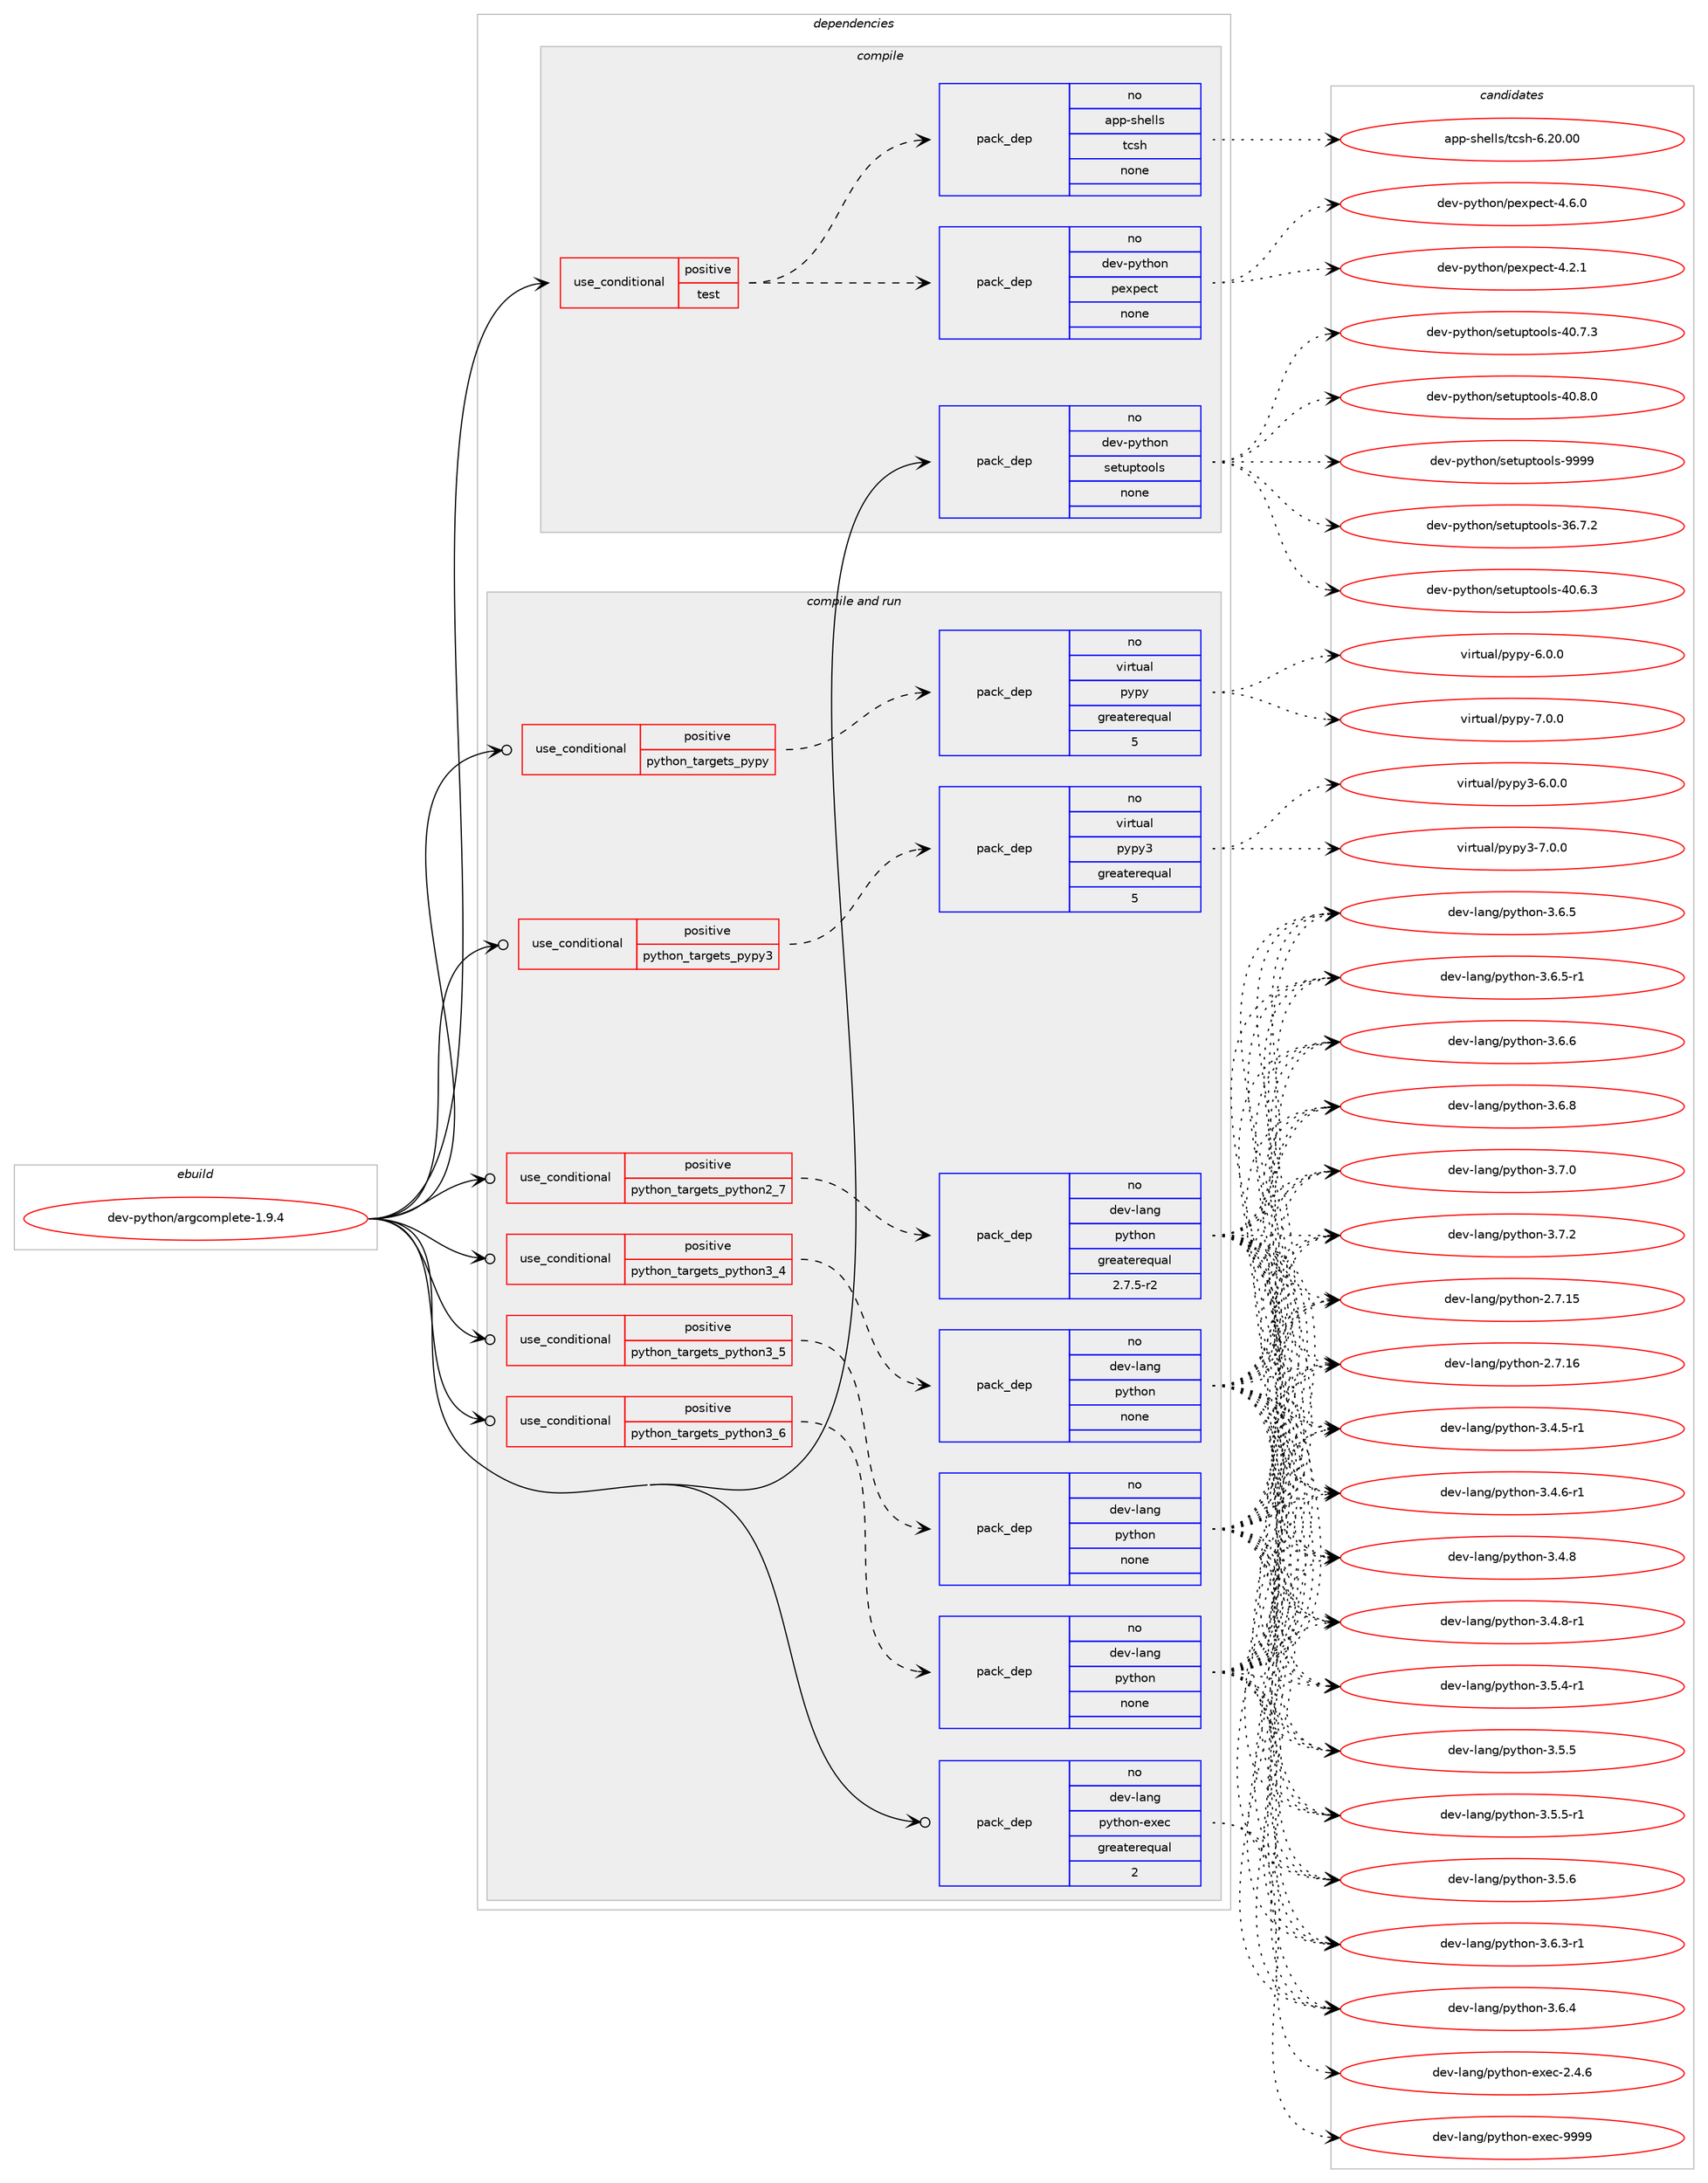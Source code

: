digraph prolog {

# *************
# Graph options
# *************

newrank=true;
concentrate=true;
compound=true;
graph [rankdir=LR,fontname=Helvetica,fontsize=10,ranksep=1.5];#, ranksep=2.5, nodesep=0.2];
edge  [arrowhead=vee];
node  [fontname=Helvetica,fontsize=10];

# **********
# The ebuild
# **********

subgraph cluster_leftcol {
color=gray;
rank=same;
label=<<i>ebuild</i>>;
id [label="dev-python/argcomplete-1.9.4", color=red, width=4, href="../dev-python/argcomplete-1.9.4.svg"];
}

# ****************
# The dependencies
# ****************

subgraph cluster_midcol {
color=gray;
label=<<i>dependencies</i>>;
subgraph cluster_compile {
fillcolor="#eeeeee";
style=filled;
label=<<i>compile</i>>;
subgraph cond370897 {
dependency1398633 [label=<<TABLE BORDER="0" CELLBORDER="1" CELLSPACING="0" CELLPADDING="4"><TR><TD ROWSPAN="3" CELLPADDING="10">use_conditional</TD></TR><TR><TD>positive</TD></TR><TR><TD>test</TD></TR></TABLE>>, shape=none, color=red];
subgraph pack1004511 {
dependency1398634 [label=<<TABLE BORDER="0" CELLBORDER="1" CELLSPACING="0" CELLPADDING="4" WIDTH="220"><TR><TD ROWSPAN="6" CELLPADDING="30">pack_dep</TD></TR><TR><TD WIDTH="110">no</TD></TR><TR><TD>dev-python</TD></TR><TR><TD>pexpect</TD></TR><TR><TD>none</TD></TR><TR><TD></TD></TR></TABLE>>, shape=none, color=blue];
}
dependency1398633:e -> dependency1398634:w [weight=20,style="dashed",arrowhead="vee"];
subgraph pack1004512 {
dependency1398635 [label=<<TABLE BORDER="0" CELLBORDER="1" CELLSPACING="0" CELLPADDING="4" WIDTH="220"><TR><TD ROWSPAN="6" CELLPADDING="30">pack_dep</TD></TR><TR><TD WIDTH="110">no</TD></TR><TR><TD>app-shells</TD></TR><TR><TD>tcsh</TD></TR><TR><TD>none</TD></TR><TR><TD></TD></TR></TABLE>>, shape=none, color=blue];
}
dependency1398633:e -> dependency1398635:w [weight=20,style="dashed",arrowhead="vee"];
}
id:e -> dependency1398633:w [weight=20,style="solid",arrowhead="vee"];
subgraph pack1004513 {
dependency1398636 [label=<<TABLE BORDER="0" CELLBORDER="1" CELLSPACING="0" CELLPADDING="4" WIDTH="220"><TR><TD ROWSPAN="6" CELLPADDING="30">pack_dep</TD></TR><TR><TD WIDTH="110">no</TD></TR><TR><TD>dev-python</TD></TR><TR><TD>setuptools</TD></TR><TR><TD>none</TD></TR><TR><TD></TD></TR></TABLE>>, shape=none, color=blue];
}
id:e -> dependency1398636:w [weight=20,style="solid",arrowhead="vee"];
}
subgraph cluster_compileandrun {
fillcolor="#eeeeee";
style=filled;
label=<<i>compile and run</i>>;
subgraph cond370898 {
dependency1398637 [label=<<TABLE BORDER="0" CELLBORDER="1" CELLSPACING="0" CELLPADDING="4"><TR><TD ROWSPAN="3" CELLPADDING="10">use_conditional</TD></TR><TR><TD>positive</TD></TR><TR><TD>python_targets_pypy</TD></TR></TABLE>>, shape=none, color=red];
subgraph pack1004514 {
dependency1398638 [label=<<TABLE BORDER="0" CELLBORDER="1" CELLSPACING="0" CELLPADDING="4" WIDTH="220"><TR><TD ROWSPAN="6" CELLPADDING="30">pack_dep</TD></TR><TR><TD WIDTH="110">no</TD></TR><TR><TD>virtual</TD></TR><TR><TD>pypy</TD></TR><TR><TD>greaterequal</TD></TR><TR><TD>5</TD></TR></TABLE>>, shape=none, color=blue];
}
dependency1398637:e -> dependency1398638:w [weight=20,style="dashed",arrowhead="vee"];
}
id:e -> dependency1398637:w [weight=20,style="solid",arrowhead="odotvee"];
subgraph cond370899 {
dependency1398639 [label=<<TABLE BORDER="0" CELLBORDER="1" CELLSPACING="0" CELLPADDING="4"><TR><TD ROWSPAN="3" CELLPADDING="10">use_conditional</TD></TR><TR><TD>positive</TD></TR><TR><TD>python_targets_pypy3</TD></TR></TABLE>>, shape=none, color=red];
subgraph pack1004515 {
dependency1398640 [label=<<TABLE BORDER="0" CELLBORDER="1" CELLSPACING="0" CELLPADDING="4" WIDTH="220"><TR><TD ROWSPAN="6" CELLPADDING="30">pack_dep</TD></TR><TR><TD WIDTH="110">no</TD></TR><TR><TD>virtual</TD></TR><TR><TD>pypy3</TD></TR><TR><TD>greaterequal</TD></TR><TR><TD>5</TD></TR></TABLE>>, shape=none, color=blue];
}
dependency1398639:e -> dependency1398640:w [weight=20,style="dashed",arrowhead="vee"];
}
id:e -> dependency1398639:w [weight=20,style="solid",arrowhead="odotvee"];
subgraph cond370900 {
dependency1398641 [label=<<TABLE BORDER="0" CELLBORDER="1" CELLSPACING="0" CELLPADDING="4"><TR><TD ROWSPAN="3" CELLPADDING="10">use_conditional</TD></TR><TR><TD>positive</TD></TR><TR><TD>python_targets_python2_7</TD></TR></TABLE>>, shape=none, color=red];
subgraph pack1004516 {
dependency1398642 [label=<<TABLE BORDER="0" CELLBORDER="1" CELLSPACING="0" CELLPADDING="4" WIDTH="220"><TR><TD ROWSPAN="6" CELLPADDING="30">pack_dep</TD></TR><TR><TD WIDTH="110">no</TD></TR><TR><TD>dev-lang</TD></TR><TR><TD>python</TD></TR><TR><TD>greaterequal</TD></TR><TR><TD>2.7.5-r2</TD></TR></TABLE>>, shape=none, color=blue];
}
dependency1398641:e -> dependency1398642:w [weight=20,style="dashed",arrowhead="vee"];
}
id:e -> dependency1398641:w [weight=20,style="solid",arrowhead="odotvee"];
subgraph cond370901 {
dependency1398643 [label=<<TABLE BORDER="0" CELLBORDER="1" CELLSPACING="0" CELLPADDING="4"><TR><TD ROWSPAN="3" CELLPADDING="10">use_conditional</TD></TR><TR><TD>positive</TD></TR><TR><TD>python_targets_python3_4</TD></TR></TABLE>>, shape=none, color=red];
subgraph pack1004517 {
dependency1398644 [label=<<TABLE BORDER="0" CELLBORDER="1" CELLSPACING="0" CELLPADDING="4" WIDTH="220"><TR><TD ROWSPAN="6" CELLPADDING="30">pack_dep</TD></TR><TR><TD WIDTH="110">no</TD></TR><TR><TD>dev-lang</TD></TR><TR><TD>python</TD></TR><TR><TD>none</TD></TR><TR><TD></TD></TR></TABLE>>, shape=none, color=blue];
}
dependency1398643:e -> dependency1398644:w [weight=20,style="dashed",arrowhead="vee"];
}
id:e -> dependency1398643:w [weight=20,style="solid",arrowhead="odotvee"];
subgraph cond370902 {
dependency1398645 [label=<<TABLE BORDER="0" CELLBORDER="1" CELLSPACING="0" CELLPADDING="4"><TR><TD ROWSPAN="3" CELLPADDING="10">use_conditional</TD></TR><TR><TD>positive</TD></TR><TR><TD>python_targets_python3_5</TD></TR></TABLE>>, shape=none, color=red];
subgraph pack1004518 {
dependency1398646 [label=<<TABLE BORDER="0" CELLBORDER="1" CELLSPACING="0" CELLPADDING="4" WIDTH="220"><TR><TD ROWSPAN="6" CELLPADDING="30">pack_dep</TD></TR><TR><TD WIDTH="110">no</TD></TR><TR><TD>dev-lang</TD></TR><TR><TD>python</TD></TR><TR><TD>none</TD></TR><TR><TD></TD></TR></TABLE>>, shape=none, color=blue];
}
dependency1398645:e -> dependency1398646:w [weight=20,style="dashed",arrowhead="vee"];
}
id:e -> dependency1398645:w [weight=20,style="solid",arrowhead="odotvee"];
subgraph cond370903 {
dependency1398647 [label=<<TABLE BORDER="0" CELLBORDER="1" CELLSPACING="0" CELLPADDING="4"><TR><TD ROWSPAN="3" CELLPADDING="10">use_conditional</TD></TR><TR><TD>positive</TD></TR><TR><TD>python_targets_python3_6</TD></TR></TABLE>>, shape=none, color=red];
subgraph pack1004519 {
dependency1398648 [label=<<TABLE BORDER="0" CELLBORDER="1" CELLSPACING="0" CELLPADDING="4" WIDTH="220"><TR><TD ROWSPAN="6" CELLPADDING="30">pack_dep</TD></TR><TR><TD WIDTH="110">no</TD></TR><TR><TD>dev-lang</TD></TR><TR><TD>python</TD></TR><TR><TD>none</TD></TR><TR><TD></TD></TR></TABLE>>, shape=none, color=blue];
}
dependency1398647:e -> dependency1398648:w [weight=20,style="dashed",arrowhead="vee"];
}
id:e -> dependency1398647:w [weight=20,style="solid",arrowhead="odotvee"];
subgraph pack1004520 {
dependency1398649 [label=<<TABLE BORDER="0" CELLBORDER="1" CELLSPACING="0" CELLPADDING="4" WIDTH="220"><TR><TD ROWSPAN="6" CELLPADDING="30">pack_dep</TD></TR><TR><TD WIDTH="110">no</TD></TR><TR><TD>dev-lang</TD></TR><TR><TD>python-exec</TD></TR><TR><TD>greaterequal</TD></TR><TR><TD>2</TD></TR></TABLE>>, shape=none, color=blue];
}
id:e -> dependency1398649:w [weight=20,style="solid",arrowhead="odotvee"];
}
subgraph cluster_run {
fillcolor="#eeeeee";
style=filled;
label=<<i>run</i>>;
}
}

# **************
# The candidates
# **************

subgraph cluster_choices {
rank=same;
color=gray;
label=<<i>candidates</i>>;

subgraph choice1004511 {
color=black;
nodesep=1;
choice100101118451121211161041111104711210112011210199116455246504649 [label="dev-python/pexpect-4.2.1", color=red, width=4,href="../dev-python/pexpect-4.2.1.svg"];
choice100101118451121211161041111104711210112011210199116455246544648 [label="dev-python/pexpect-4.6.0", color=red, width=4,href="../dev-python/pexpect-4.6.0.svg"];
dependency1398634:e -> choice100101118451121211161041111104711210112011210199116455246504649:w [style=dotted,weight="100"];
dependency1398634:e -> choice100101118451121211161041111104711210112011210199116455246544648:w [style=dotted,weight="100"];
}
subgraph choice1004512 {
color=black;
nodesep=1;
choice971121124511510410110810811547116991151044554465048464848 [label="app-shells/tcsh-6.20.00", color=red, width=4,href="../app-shells/tcsh-6.20.00.svg"];
dependency1398635:e -> choice971121124511510410110810811547116991151044554465048464848:w [style=dotted,weight="100"];
}
subgraph choice1004513 {
color=black;
nodesep=1;
choice100101118451121211161041111104711510111611711211611111110811545515446554650 [label="dev-python/setuptools-36.7.2", color=red, width=4,href="../dev-python/setuptools-36.7.2.svg"];
choice100101118451121211161041111104711510111611711211611111110811545524846544651 [label="dev-python/setuptools-40.6.3", color=red, width=4,href="../dev-python/setuptools-40.6.3.svg"];
choice100101118451121211161041111104711510111611711211611111110811545524846554651 [label="dev-python/setuptools-40.7.3", color=red, width=4,href="../dev-python/setuptools-40.7.3.svg"];
choice100101118451121211161041111104711510111611711211611111110811545524846564648 [label="dev-python/setuptools-40.8.0", color=red, width=4,href="../dev-python/setuptools-40.8.0.svg"];
choice10010111845112121116104111110471151011161171121161111111081154557575757 [label="dev-python/setuptools-9999", color=red, width=4,href="../dev-python/setuptools-9999.svg"];
dependency1398636:e -> choice100101118451121211161041111104711510111611711211611111110811545515446554650:w [style=dotted,weight="100"];
dependency1398636:e -> choice100101118451121211161041111104711510111611711211611111110811545524846544651:w [style=dotted,weight="100"];
dependency1398636:e -> choice100101118451121211161041111104711510111611711211611111110811545524846554651:w [style=dotted,weight="100"];
dependency1398636:e -> choice100101118451121211161041111104711510111611711211611111110811545524846564648:w [style=dotted,weight="100"];
dependency1398636:e -> choice10010111845112121116104111110471151011161171121161111111081154557575757:w [style=dotted,weight="100"];
}
subgraph choice1004514 {
color=black;
nodesep=1;
choice1181051141161179710847112121112121455446484648 [label="virtual/pypy-6.0.0", color=red, width=4,href="../virtual/pypy-6.0.0.svg"];
choice1181051141161179710847112121112121455546484648 [label="virtual/pypy-7.0.0", color=red, width=4,href="../virtual/pypy-7.0.0.svg"];
dependency1398638:e -> choice1181051141161179710847112121112121455446484648:w [style=dotted,weight="100"];
dependency1398638:e -> choice1181051141161179710847112121112121455546484648:w [style=dotted,weight="100"];
}
subgraph choice1004515 {
color=black;
nodesep=1;
choice118105114116117971084711212111212151455446484648 [label="virtual/pypy3-6.0.0", color=red, width=4,href="../virtual/pypy3-6.0.0.svg"];
choice118105114116117971084711212111212151455546484648 [label="virtual/pypy3-7.0.0", color=red, width=4,href="../virtual/pypy3-7.0.0.svg"];
dependency1398640:e -> choice118105114116117971084711212111212151455446484648:w [style=dotted,weight="100"];
dependency1398640:e -> choice118105114116117971084711212111212151455546484648:w [style=dotted,weight="100"];
}
subgraph choice1004516 {
color=black;
nodesep=1;
choice10010111845108971101034711212111610411111045504655464953 [label="dev-lang/python-2.7.15", color=red, width=4,href="../dev-lang/python-2.7.15.svg"];
choice10010111845108971101034711212111610411111045504655464954 [label="dev-lang/python-2.7.16", color=red, width=4,href="../dev-lang/python-2.7.16.svg"];
choice1001011184510897110103471121211161041111104551465246534511449 [label="dev-lang/python-3.4.5-r1", color=red, width=4,href="../dev-lang/python-3.4.5-r1.svg"];
choice1001011184510897110103471121211161041111104551465246544511449 [label="dev-lang/python-3.4.6-r1", color=red, width=4,href="../dev-lang/python-3.4.6-r1.svg"];
choice100101118451089711010347112121116104111110455146524656 [label="dev-lang/python-3.4.8", color=red, width=4,href="../dev-lang/python-3.4.8.svg"];
choice1001011184510897110103471121211161041111104551465246564511449 [label="dev-lang/python-3.4.8-r1", color=red, width=4,href="../dev-lang/python-3.4.8-r1.svg"];
choice1001011184510897110103471121211161041111104551465346524511449 [label="dev-lang/python-3.5.4-r1", color=red, width=4,href="../dev-lang/python-3.5.4-r1.svg"];
choice100101118451089711010347112121116104111110455146534653 [label="dev-lang/python-3.5.5", color=red, width=4,href="../dev-lang/python-3.5.5.svg"];
choice1001011184510897110103471121211161041111104551465346534511449 [label="dev-lang/python-3.5.5-r1", color=red, width=4,href="../dev-lang/python-3.5.5-r1.svg"];
choice100101118451089711010347112121116104111110455146534654 [label="dev-lang/python-3.5.6", color=red, width=4,href="../dev-lang/python-3.5.6.svg"];
choice1001011184510897110103471121211161041111104551465446514511449 [label="dev-lang/python-3.6.3-r1", color=red, width=4,href="../dev-lang/python-3.6.3-r1.svg"];
choice100101118451089711010347112121116104111110455146544652 [label="dev-lang/python-3.6.4", color=red, width=4,href="../dev-lang/python-3.6.4.svg"];
choice100101118451089711010347112121116104111110455146544653 [label="dev-lang/python-3.6.5", color=red, width=4,href="../dev-lang/python-3.6.5.svg"];
choice1001011184510897110103471121211161041111104551465446534511449 [label="dev-lang/python-3.6.5-r1", color=red, width=4,href="../dev-lang/python-3.6.5-r1.svg"];
choice100101118451089711010347112121116104111110455146544654 [label="dev-lang/python-3.6.6", color=red, width=4,href="../dev-lang/python-3.6.6.svg"];
choice100101118451089711010347112121116104111110455146544656 [label="dev-lang/python-3.6.8", color=red, width=4,href="../dev-lang/python-3.6.8.svg"];
choice100101118451089711010347112121116104111110455146554648 [label="dev-lang/python-3.7.0", color=red, width=4,href="../dev-lang/python-3.7.0.svg"];
choice100101118451089711010347112121116104111110455146554650 [label="dev-lang/python-3.7.2", color=red, width=4,href="../dev-lang/python-3.7.2.svg"];
dependency1398642:e -> choice10010111845108971101034711212111610411111045504655464953:w [style=dotted,weight="100"];
dependency1398642:e -> choice10010111845108971101034711212111610411111045504655464954:w [style=dotted,weight="100"];
dependency1398642:e -> choice1001011184510897110103471121211161041111104551465246534511449:w [style=dotted,weight="100"];
dependency1398642:e -> choice1001011184510897110103471121211161041111104551465246544511449:w [style=dotted,weight="100"];
dependency1398642:e -> choice100101118451089711010347112121116104111110455146524656:w [style=dotted,weight="100"];
dependency1398642:e -> choice1001011184510897110103471121211161041111104551465246564511449:w [style=dotted,weight="100"];
dependency1398642:e -> choice1001011184510897110103471121211161041111104551465346524511449:w [style=dotted,weight="100"];
dependency1398642:e -> choice100101118451089711010347112121116104111110455146534653:w [style=dotted,weight="100"];
dependency1398642:e -> choice1001011184510897110103471121211161041111104551465346534511449:w [style=dotted,weight="100"];
dependency1398642:e -> choice100101118451089711010347112121116104111110455146534654:w [style=dotted,weight="100"];
dependency1398642:e -> choice1001011184510897110103471121211161041111104551465446514511449:w [style=dotted,weight="100"];
dependency1398642:e -> choice100101118451089711010347112121116104111110455146544652:w [style=dotted,weight="100"];
dependency1398642:e -> choice100101118451089711010347112121116104111110455146544653:w [style=dotted,weight="100"];
dependency1398642:e -> choice1001011184510897110103471121211161041111104551465446534511449:w [style=dotted,weight="100"];
dependency1398642:e -> choice100101118451089711010347112121116104111110455146544654:w [style=dotted,weight="100"];
dependency1398642:e -> choice100101118451089711010347112121116104111110455146544656:w [style=dotted,weight="100"];
dependency1398642:e -> choice100101118451089711010347112121116104111110455146554648:w [style=dotted,weight="100"];
dependency1398642:e -> choice100101118451089711010347112121116104111110455146554650:w [style=dotted,weight="100"];
}
subgraph choice1004517 {
color=black;
nodesep=1;
choice10010111845108971101034711212111610411111045504655464953 [label="dev-lang/python-2.7.15", color=red, width=4,href="../dev-lang/python-2.7.15.svg"];
choice10010111845108971101034711212111610411111045504655464954 [label="dev-lang/python-2.7.16", color=red, width=4,href="../dev-lang/python-2.7.16.svg"];
choice1001011184510897110103471121211161041111104551465246534511449 [label="dev-lang/python-3.4.5-r1", color=red, width=4,href="../dev-lang/python-3.4.5-r1.svg"];
choice1001011184510897110103471121211161041111104551465246544511449 [label="dev-lang/python-3.4.6-r1", color=red, width=4,href="../dev-lang/python-3.4.6-r1.svg"];
choice100101118451089711010347112121116104111110455146524656 [label="dev-lang/python-3.4.8", color=red, width=4,href="../dev-lang/python-3.4.8.svg"];
choice1001011184510897110103471121211161041111104551465246564511449 [label="dev-lang/python-3.4.8-r1", color=red, width=4,href="../dev-lang/python-3.4.8-r1.svg"];
choice1001011184510897110103471121211161041111104551465346524511449 [label="dev-lang/python-3.5.4-r1", color=red, width=4,href="../dev-lang/python-3.5.4-r1.svg"];
choice100101118451089711010347112121116104111110455146534653 [label="dev-lang/python-3.5.5", color=red, width=4,href="../dev-lang/python-3.5.5.svg"];
choice1001011184510897110103471121211161041111104551465346534511449 [label="dev-lang/python-3.5.5-r1", color=red, width=4,href="../dev-lang/python-3.5.5-r1.svg"];
choice100101118451089711010347112121116104111110455146534654 [label="dev-lang/python-3.5.6", color=red, width=4,href="../dev-lang/python-3.5.6.svg"];
choice1001011184510897110103471121211161041111104551465446514511449 [label="dev-lang/python-3.6.3-r1", color=red, width=4,href="../dev-lang/python-3.6.3-r1.svg"];
choice100101118451089711010347112121116104111110455146544652 [label="dev-lang/python-3.6.4", color=red, width=4,href="../dev-lang/python-3.6.4.svg"];
choice100101118451089711010347112121116104111110455146544653 [label="dev-lang/python-3.6.5", color=red, width=4,href="../dev-lang/python-3.6.5.svg"];
choice1001011184510897110103471121211161041111104551465446534511449 [label="dev-lang/python-3.6.5-r1", color=red, width=4,href="../dev-lang/python-3.6.5-r1.svg"];
choice100101118451089711010347112121116104111110455146544654 [label="dev-lang/python-3.6.6", color=red, width=4,href="../dev-lang/python-3.6.6.svg"];
choice100101118451089711010347112121116104111110455146544656 [label="dev-lang/python-3.6.8", color=red, width=4,href="../dev-lang/python-3.6.8.svg"];
choice100101118451089711010347112121116104111110455146554648 [label="dev-lang/python-3.7.0", color=red, width=4,href="../dev-lang/python-3.7.0.svg"];
choice100101118451089711010347112121116104111110455146554650 [label="dev-lang/python-3.7.2", color=red, width=4,href="../dev-lang/python-3.7.2.svg"];
dependency1398644:e -> choice10010111845108971101034711212111610411111045504655464953:w [style=dotted,weight="100"];
dependency1398644:e -> choice10010111845108971101034711212111610411111045504655464954:w [style=dotted,weight="100"];
dependency1398644:e -> choice1001011184510897110103471121211161041111104551465246534511449:w [style=dotted,weight="100"];
dependency1398644:e -> choice1001011184510897110103471121211161041111104551465246544511449:w [style=dotted,weight="100"];
dependency1398644:e -> choice100101118451089711010347112121116104111110455146524656:w [style=dotted,weight="100"];
dependency1398644:e -> choice1001011184510897110103471121211161041111104551465246564511449:w [style=dotted,weight="100"];
dependency1398644:e -> choice1001011184510897110103471121211161041111104551465346524511449:w [style=dotted,weight="100"];
dependency1398644:e -> choice100101118451089711010347112121116104111110455146534653:w [style=dotted,weight="100"];
dependency1398644:e -> choice1001011184510897110103471121211161041111104551465346534511449:w [style=dotted,weight="100"];
dependency1398644:e -> choice100101118451089711010347112121116104111110455146534654:w [style=dotted,weight="100"];
dependency1398644:e -> choice1001011184510897110103471121211161041111104551465446514511449:w [style=dotted,weight="100"];
dependency1398644:e -> choice100101118451089711010347112121116104111110455146544652:w [style=dotted,weight="100"];
dependency1398644:e -> choice100101118451089711010347112121116104111110455146544653:w [style=dotted,weight="100"];
dependency1398644:e -> choice1001011184510897110103471121211161041111104551465446534511449:w [style=dotted,weight="100"];
dependency1398644:e -> choice100101118451089711010347112121116104111110455146544654:w [style=dotted,weight="100"];
dependency1398644:e -> choice100101118451089711010347112121116104111110455146544656:w [style=dotted,weight="100"];
dependency1398644:e -> choice100101118451089711010347112121116104111110455146554648:w [style=dotted,weight="100"];
dependency1398644:e -> choice100101118451089711010347112121116104111110455146554650:w [style=dotted,weight="100"];
}
subgraph choice1004518 {
color=black;
nodesep=1;
choice10010111845108971101034711212111610411111045504655464953 [label="dev-lang/python-2.7.15", color=red, width=4,href="../dev-lang/python-2.7.15.svg"];
choice10010111845108971101034711212111610411111045504655464954 [label="dev-lang/python-2.7.16", color=red, width=4,href="../dev-lang/python-2.7.16.svg"];
choice1001011184510897110103471121211161041111104551465246534511449 [label="dev-lang/python-3.4.5-r1", color=red, width=4,href="../dev-lang/python-3.4.5-r1.svg"];
choice1001011184510897110103471121211161041111104551465246544511449 [label="dev-lang/python-3.4.6-r1", color=red, width=4,href="../dev-lang/python-3.4.6-r1.svg"];
choice100101118451089711010347112121116104111110455146524656 [label="dev-lang/python-3.4.8", color=red, width=4,href="../dev-lang/python-3.4.8.svg"];
choice1001011184510897110103471121211161041111104551465246564511449 [label="dev-lang/python-3.4.8-r1", color=red, width=4,href="../dev-lang/python-3.4.8-r1.svg"];
choice1001011184510897110103471121211161041111104551465346524511449 [label="dev-lang/python-3.5.4-r1", color=red, width=4,href="../dev-lang/python-3.5.4-r1.svg"];
choice100101118451089711010347112121116104111110455146534653 [label="dev-lang/python-3.5.5", color=red, width=4,href="../dev-lang/python-3.5.5.svg"];
choice1001011184510897110103471121211161041111104551465346534511449 [label="dev-lang/python-3.5.5-r1", color=red, width=4,href="../dev-lang/python-3.5.5-r1.svg"];
choice100101118451089711010347112121116104111110455146534654 [label="dev-lang/python-3.5.6", color=red, width=4,href="../dev-lang/python-3.5.6.svg"];
choice1001011184510897110103471121211161041111104551465446514511449 [label="dev-lang/python-3.6.3-r1", color=red, width=4,href="../dev-lang/python-3.6.3-r1.svg"];
choice100101118451089711010347112121116104111110455146544652 [label="dev-lang/python-3.6.4", color=red, width=4,href="../dev-lang/python-3.6.4.svg"];
choice100101118451089711010347112121116104111110455146544653 [label="dev-lang/python-3.6.5", color=red, width=4,href="../dev-lang/python-3.6.5.svg"];
choice1001011184510897110103471121211161041111104551465446534511449 [label="dev-lang/python-3.6.5-r1", color=red, width=4,href="../dev-lang/python-3.6.5-r1.svg"];
choice100101118451089711010347112121116104111110455146544654 [label="dev-lang/python-3.6.6", color=red, width=4,href="../dev-lang/python-3.6.6.svg"];
choice100101118451089711010347112121116104111110455146544656 [label="dev-lang/python-3.6.8", color=red, width=4,href="../dev-lang/python-3.6.8.svg"];
choice100101118451089711010347112121116104111110455146554648 [label="dev-lang/python-3.7.0", color=red, width=4,href="../dev-lang/python-3.7.0.svg"];
choice100101118451089711010347112121116104111110455146554650 [label="dev-lang/python-3.7.2", color=red, width=4,href="../dev-lang/python-3.7.2.svg"];
dependency1398646:e -> choice10010111845108971101034711212111610411111045504655464953:w [style=dotted,weight="100"];
dependency1398646:e -> choice10010111845108971101034711212111610411111045504655464954:w [style=dotted,weight="100"];
dependency1398646:e -> choice1001011184510897110103471121211161041111104551465246534511449:w [style=dotted,weight="100"];
dependency1398646:e -> choice1001011184510897110103471121211161041111104551465246544511449:w [style=dotted,weight="100"];
dependency1398646:e -> choice100101118451089711010347112121116104111110455146524656:w [style=dotted,weight="100"];
dependency1398646:e -> choice1001011184510897110103471121211161041111104551465246564511449:w [style=dotted,weight="100"];
dependency1398646:e -> choice1001011184510897110103471121211161041111104551465346524511449:w [style=dotted,weight="100"];
dependency1398646:e -> choice100101118451089711010347112121116104111110455146534653:w [style=dotted,weight="100"];
dependency1398646:e -> choice1001011184510897110103471121211161041111104551465346534511449:w [style=dotted,weight="100"];
dependency1398646:e -> choice100101118451089711010347112121116104111110455146534654:w [style=dotted,weight="100"];
dependency1398646:e -> choice1001011184510897110103471121211161041111104551465446514511449:w [style=dotted,weight="100"];
dependency1398646:e -> choice100101118451089711010347112121116104111110455146544652:w [style=dotted,weight="100"];
dependency1398646:e -> choice100101118451089711010347112121116104111110455146544653:w [style=dotted,weight="100"];
dependency1398646:e -> choice1001011184510897110103471121211161041111104551465446534511449:w [style=dotted,weight="100"];
dependency1398646:e -> choice100101118451089711010347112121116104111110455146544654:w [style=dotted,weight="100"];
dependency1398646:e -> choice100101118451089711010347112121116104111110455146544656:w [style=dotted,weight="100"];
dependency1398646:e -> choice100101118451089711010347112121116104111110455146554648:w [style=dotted,weight="100"];
dependency1398646:e -> choice100101118451089711010347112121116104111110455146554650:w [style=dotted,weight="100"];
}
subgraph choice1004519 {
color=black;
nodesep=1;
choice10010111845108971101034711212111610411111045504655464953 [label="dev-lang/python-2.7.15", color=red, width=4,href="../dev-lang/python-2.7.15.svg"];
choice10010111845108971101034711212111610411111045504655464954 [label="dev-lang/python-2.7.16", color=red, width=4,href="../dev-lang/python-2.7.16.svg"];
choice1001011184510897110103471121211161041111104551465246534511449 [label="dev-lang/python-3.4.5-r1", color=red, width=4,href="../dev-lang/python-3.4.5-r1.svg"];
choice1001011184510897110103471121211161041111104551465246544511449 [label="dev-lang/python-3.4.6-r1", color=red, width=4,href="../dev-lang/python-3.4.6-r1.svg"];
choice100101118451089711010347112121116104111110455146524656 [label="dev-lang/python-3.4.8", color=red, width=4,href="../dev-lang/python-3.4.8.svg"];
choice1001011184510897110103471121211161041111104551465246564511449 [label="dev-lang/python-3.4.8-r1", color=red, width=4,href="../dev-lang/python-3.4.8-r1.svg"];
choice1001011184510897110103471121211161041111104551465346524511449 [label="dev-lang/python-3.5.4-r1", color=red, width=4,href="../dev-lang/python-3.5.4-r1.svg"];
choice100101118451089711010347112121116104111110455146534653 [label="dev-lang/python-3.5.5", color=red, width=4,href="../dev-lang/python-3.5.5.svg"];
choice1001011184510897110103471121211161041111104551465346534511449 [label="dev-lang/python-3.5.5-r1", color=red, width=4,href="../dev-lang/python-3.5.5-r1.svg"];
choice100101118451089711010347112121116104111110455146534654 [label="dev-lang/python-3.5.6", color=red, width=4,href="../dev-lang/python-3.5.6.svg"];
choice1001011184510897110103471121211161041111104551465446514511449 [label="dev-lang/python-3.6.3-r1", color=red, width=4,href="../dev-lang/python-3.6.3-r1.svg"];
choice100101118451089711010347112121116104111110455146544652 [label="dev-lang/python-3.6.4", color=red, width=4,href="../dev-lang/python-3.6.4.svg"];
choice100101118451089711010347112121116104111110455146544653 [label="dev-lang/python-3.6.5", color=red, width=4,href="../dev-lang/python-3.6.5.svg"];
choice1001011184510897110103471121211161041111104551465446534511449 [label="dev-lang/python-3.6.5-r1", color=red, width=4,href="../dev-lang/python-3.6.5-r1.svg"];
choice100101118451089711010347112121116104111110455146544654 [label="dev-lang/python-3.6.6", color=red, width=4,href="../dev-lang/python-3.6.6.svg"];
choice100101118451089711010347112121116104111110455146544656 [label="dev-lang/python-3.6.8", color=red, width=4,href="../dev-lang/python-3.6.8.svg"];
choice100101118451089711010347112121116104111110455146554648 [label="dev-lang/python-3.7.0", color=red, width=4,href="../dev-lang/python-3.7.0.svg"];
choice100101118451089711010347112121116104111110455146554650 [label="dev-lang/python-3.7.2", color=red, width=4,href="../dev-lang/python-3.7.2.svg"];
dependency1398648:e -> choice10010111845108971101034711212111610411111045504655464953:w [style=dotted,weight="100"];
dependency1398648:e -> choice10010111845108971101034711212111610411111045504655464954:w [style=dotted,weight="100"];
dependency1398648:e -> choice1001011184510897110103471121211161041111104551465246534511449:w [style=dotted,weight="100"];
dependency1398648:e -> choice1001011184510897110103471121211161041111104551465246544511449:w [style=dotted,weight="100"];
dependency1398648:e -> choice100101118451089711010347112121116104111110455146524656:w [style=dotted,weight="100"];
dependency1398648:e -> choice1001011184510897110103471121211161041111104551465246564511449:w [style=dotted,weight="100"];
dependency1398648:e -> choice1001011184510897110103471121211161041111104551465346524511449:w [style=dotted,weight="100"];
dependency1398648:e -> choice100101118451089711010347112121116104111110455146534653:w [style=dotted,weight="100"];
dependency1398648:e -> choice1001011184510897110103471121211161041111104551465346534511449:w [style=dotted,weight="100"];
dependency1398648:e -> choice100101118451089711010347112121116104111110455146534654:w [style=dotted,weight="100"];
dependency1398648:e -> choice1001011184510897110103471121211161041111104551465446514511449:w [style=dotted,weight="100"];
dependency1398648:e -> choice100101118451089711010347112121116104111110455146544652:w [style=dotted,weight="100"];
dependency1398648:e -> choice100101118451089711010347112121116104111110455146544653:w [style=dotted,weight="100"];
dependency1398648:e -> choice1001011184510897110103471121211161041111104551465446534511449:w [style=dotted,weight="100"];
dependency1398648:e -> choice100101118451089711010347112121116104111110455146544654:w [style=dotted,weight="100"];
dependency1398648:e -> choice100101118451089711010347112121116104111110455146544656:w [style=dotted,weight="100"];
dependency1398648:e -> choice100101118451089711010347112121116104111110455146554648:w [style=dotted,weight="100"];
dependency1398648:e -> choice100101118451089711010347112121116104111110455146554650:w [style=dotted,weight="100"];
}
subgraph choice1004520 {
color=black;
nodesep=1;
choice1001011184510897110103471121211161041111104510112010199455046524654 [label="dev-lang/python-exec-2.4.6", color=red, width=4,href="../dev-lang/python-exec-2.4.6.svg"];
choice10010111845108971101034711212111610411111045101120101994557575757 [label="dev-lang/python-exec-9999", color=red, width=4,href="../dev-lang/python-exec-9999.svg"];
dependency1398649:e -> choice1001011184510897110103471121211161041111104510112010199455046524654:w [style=dotted,weight="100"];
dependency1398649:e -> choice10010111845108971101034711212111610411111045101120101994557575757:w [style=dotted,weight="100"];
}
}

}
